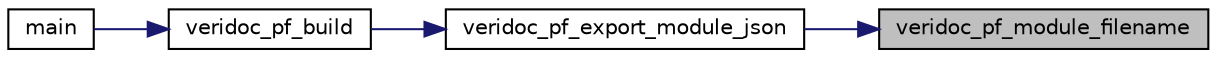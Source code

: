 digraph "veridoc_pf_module_filename"
{
 // INTERACTIVE_SVG=YES
 // LATEX_PDF_SIZE
  edge [fontname="Helvetica",fontsize="10",labelfontname="Helvetica",labelfontsize="10"];
  node [fontname="Helvetica",fontsize="10",shape=record];
  rankdir="RL";
  Node1 [label="veridoc_pf_module_filename",height=0.2,width=0.4,color="black", fillcolor="grey75", style="filled", fontcolor="black",tooltip="Creates a uniform filename for a module's JSON data structure."];
  Node1 -> Node2 [dir="back",color="midnightblue",fontsize="10",style="solid",fontname="Helvetica"];
  Node2 [label="veridoc_pf_export_module_json",height=0.2,width=0.4,color="black", fillcolor="white", style="filled",URL="$veridoc-page-factory_8c.html#a2d1c65ce0ed78b7c99c091136ac58f07",tooltip="Function responsible for exporting information on a module as JSON."];
  Node2 -> Node3 [dir="back",color="midnightblue",fontsize="10",style="solid",fontname="Helvetica"];
  Node3 [label="veridoc_pf_build",height=0.2,width=0.4,color="black", fillcolor="white", style="filled",URL="$veridoc-page-factory_8h.html#a412602858a9fed1745e85d5438530c09",tooltip="Top level function for exporting the whole parsed data set to html."];
  Node3 -> Node4 [dir="back",color="midnightblue",fontsize="10",style="solid",fontname="Helvetica"];
  Node4 [label="main",height=0.2,width=0.4,color="black", fillcolor="white", style="filled",URL="$main_8c.html#a3c04138a5bfe5d72780bb7e82a18e627",tooltip=" "];
}
